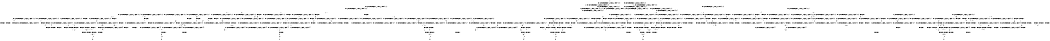 digraph BCG {
size = "7, 10.5";
center = TRUE;
node [shape = circle];
0 [peripheries = 2];
0 -> 1 [label = "EX !0 !ATOMIC_EXCH_BRANCH (1, +1, TRUE, +0, 2, TRUE) !{0, 1, 2}"];
0 -> 2 [label = "EX !2 !ATOMIC_EXCH_BRANCH (1, +0, FALSE, +0, 1, TRUE) !{0, 1, 2}"];
0 -> 3 [label = "EX !1 !ATOMIC_EXCH_BRANCH (1, +0, FALSE, +0, 1, TRUE) !{0, 1, 2}"];
0 -> 4 [label = "EX !0 !ATOMIC_EXCH_BRANCH (1, +1, TRUE, +0, 2, TRUE) !{0, 1, 2}"];
1 -> 5 [label = "EX !2 !ATOMIC_EXCH_BRANCH (1, +0, FALSE, +0, 1, FALSE) !{0, 1, 2}"];
1 -> 6 [label = "EX !1 !ATOMIC_EXCH_BRANCH (1, +0, FALSE, +0, 1, FALSE) !{0, 1, 2}"];
1 -> 7 [label = "TERMINATE !0"];
2 -> 2 [label = "EX !2 !ATOMIC_EXCH_BRANCH (1, +0, FALSE, +0, 1, TRUE) !{0, 1, 2}"];
2 -> 8 [label = "EX !0 !ATOMIC_EXCH_BRANCH (1, +1, TRUE, +0, 2, TRUE) !{0, 1, 2}"];
2 -> 9 [label = "EX !1 !ATOMIC_EXCH_BRANCH (1, +0, FALSE, +0, 1, TRUE) !{0, 1, 2}"];
2 -> 10 [label = "EX !0 !ATOMIC_EXCH_BRANCH (1, +1, TRUE, +0, 2, TRUE) !{0, 1, 2}"];
3 -> 3 [label = "EX !1 !ATOMIC_EXCH_BRANCH (1, +0, FALSE, +0, 1, TRUE) !{0, 1, 2}"];
3 -> 11 [label = "EX !0 !ATOMIC_EXCH_BRANCH (1, +1, TRUE, +0, 2, TRUE) !{0, 1, 2}"];
3 -> 9 [label = "EX !2 !ATOMIC_EXCH_BRANCH (1, +0, FALSE, +0, 1, TRUE) !{0, 1, 2}"];
3 -> 12 [label = "EX !0 !ATOMIC_EXCH_BRANCH (1, +1, TRUE, +0, 2, TRUE) !{0, 1, 2}"];
4 -> 13 [label = "EX !1 !ATOMIC_EXCH_BRANCH (1, +0, FALSE, +0, 1, FALSE) !{0, 1, 2}"];
4 -> 14 [label = "EX !2 !ATOMIC_EXCH_BRANCH (1, +0, FALSE, +0, 1, FALSE) !{0, 1, 2}"];
4 -> 15 [label = "EX !1 !ATOMIC_EXCH_BRANCH (1, +0, FALSE, +0, 1, FALSE) !{0, 1, 2}"];
4 -> 16 [label = "TERMINATE !0"];
5 -> 17 [label = "EX !1 !ATOMIC_EXCH_BRANCH (1, +0, FALSE, +0, 1, FALSE) !{0, 1, 2}"];
5 -> 18 [label = "TERMINATE !0"];
5 -> 19 [label = "TERMINATE !2"];
6 -> 17 [label = "EX !2 !ATOMIC_EXCH_BRANCH (1, +0, FALSE, +0, 1, FALSE) !{0, 1, 2}"];
6 -> 20 [label = "TERMINATE !0"];
6 -> 21 [label = "TERMINATE !1"];
7 -> 22 [label = "EX !2 !ATOMIC_EXCH_BRANCH (1, +0, FALSE, +0, 1, FALSE) !{1, 2}"];
7 -> 23 [label = "EX !1 !ATOMIC_EXCH_BRANCH (1, +0, FALSE, +0, 1, FALSE) !{1, 2}"];
7 -> 24 [label = "EX !1 !ATOMIC_EXCH_BRANCH (1, +0, FALSE, +0, 1, FALSE) !{1, 2}"];
8 -> 5 [label = "EX !2 !ATOMIC_EXCH_BRANCH (1, +0, FALSE, +0, 1, FALSE) !{0, 1, 2}"];
8 -> 25 [label = "EX !1 !ATOMIC_EXCH_BRANCH (1, +0, FALSE, +0, 1, FALSE) !{0, 1, 2}"];
8 -> 26 [label = "TERMINATE !0"];
9 -> 9 [label = "EX !1 !ATOMIC_EXCH_BRANCH (1, +0, FALSE, +0, 1, TRUE) !{0, 1, 2}"];
9 -> 9 [label = "EX !2 !ATOMIC_EXCH_BRANCH (1, +0, FALSE, +0, 1, TRUE) !{0, 1, 2}"];
9 -> 27 [label = "EX !0 !ATOMIC_EXCH_BRANCH (1, +1, TRUE, +0, 2, TRUE) !{0, 1, 2}"];
9 -> 28 [label = "EX !0 !ATOMIC_EXCH_BRANCH (1, +1, TRUE, +0, 2, TRUE) !{0, 1, 2}"];
10 -> 29 [label = "EX !1 !ATOMIC_EXCH_BRANCH (1, +0, FALSE, +0, 1, FALSE) !{0, 1, 2}"];
10 -> 14 [label = "EX !2 !ATOMIC_EXCH_BRANCH (1, +0, FALSE, +0, 1, FALSE) !{0, 1, 2}"];
10 -> 30 [label = "EX !1 !ATOMIC_EXCH_BRANCH (1, +0, FALSE, +0, 1, FALSE) !{0, 1, 2}"];
10 -> 31 [label = "TERMINATE !0"];
11 -> 6 [label = "EX !1 !ATOMIC_EXCH_BRANCH (1, +0, FALSE, +0, 1, FALSE) !{0, 1, 2}"];
11 -> 32 [label = "EX !2 !ATOMIC_EXCH_BRANCH (1, +0, FALSE, +0, 1, FALSE) !{0, 1, 2}"];
11 -> 33 [label = "TERMINATE !0"];
12 -> 13 [label = "EX !1 !ATOMIC_EXCH_BRANCH (1, +0, FALSE, +0, 1, FALSE) !{0, 1, 2}"];
12 -> 15 [label = "EX !1 !ATOMIC_EXCH_BRANCH (1, +0, FALSE, +0, 1, FALSE) !{0, 1, 2}"];
12 -> 34 [label = "EX !2 !ATOMIC_EXCH_BRANCH (1, +0, FALSE, +0, 1, FALSE) !{0, 1, 2}"];
12 -> 35 [label = "TERMINATE !0"];
13 -> 36 [label = "EX !2 !ATOMIC_EXCH_BRANCH (1, +0, FALSE, +0, 1, FALSE) !{0, 1, 2}"];
13 -> 37 [label = "EX !2 !ATOMIC_EXCH_BRANCH (1, +0, FALSE, +0, 1, FALSE) !{0, 1, 2}"];
13 -> 38 [label = "TERMINATE !0"];
13 -> 39 [label = "TERMINATE !1"];
14 -> 37 [label = "EX !1 !ATOMIC_EXCH_BRANCH (1, +0, FALSE, +0, 1, FALSE) !{0, 1, 2}"];
14 -> 40 [label = "EX !1 !ATOMIC_EXCH_BRANCH (1, +0, FALSE, +0, 1, FALSE) !{0, 1, 2}"];
14 -> 41 [label = "TERMINATE !0"];
14 -> 42 [label = "TERMINATE !2"];
15 -> 40 [label = "EX !2 !ATOMIC_EXCH_BRANCH (1, +0, FALSE, +0, 1, FALSE) !{0, 1, 2}"];
15 -> 43 [label = "TERMINATE !0"];
15 -> 44 [label = "TERMINATE !1"];
16 -> 45 [label = "EX !2 !ATOMIC_EXCH_BRANCH (1, +0, FALSE, +0, 1, FALSE) !{1, 2}"];
16 -> 46 [label = "EX !1 !ATOMIC_EXCH_BRANCH (1, +0, FALSE, +0, 1, FALSE) !{1, 2}"];
17 -> 47 [label = "TERMINATE !0"];
17 -> 48 [label = "TERMINATE !2"];
17 -> 49 [label = "TERMINATE !1"];
18 -> 50 [label = "EX !1 !ATOMIC_EXCH_BRANCH (1, +0, FALSE, +0, 1, FALSE) !{1, 2}"];
18 -> 51 [label = "TERMINATE !2"];
18 -> 52 [label = "EX !1 !ATOMIC_EXCH_BRANCH (1, +0, FALSE, +0, 1, FALSE) !{1, 2}"];
19 -> 53 [label = "EX !1 !ATOMIC_EXCH_BRANCH (1, +0, FALSE, +0, 1, FALSE) !{0, 1}"];
19 -> 51 [label = "TERMINATE !0"];
20 -> 50 [label = "EX !2 !ATOMIC_EXCH_BRANCH (1, +0, FALSE, +0, 1, FALSE) !{1, 2}"];
20 -> 54 [label = "TERMINATE !1"];
21 -> 55 [label = "EX !2 !ATOMIC_EXCH_BRANCH (1, +0, FALSE, +0, 1, FALSE) !{0, 2}"];
21 -> 54 [label = "TERMINATE !0"];
22 -> 50 [label = "EX !1 !ATOMIC_EXCH_BRANCH (1, +0, FALSE, +0, 1, FALSE) !{1, 2}"];
22 -> 51 [label = "TERMINATE !2"];
22 -> 52 [label = "EX !1 !ATOMIC_EXCH_BRANCH (1, +0, FALSE, +0, 1, FALSE) !{1, 2}"];
23 -> 50 [label = "EX !2 !ATOMIC_EXCH_BRANCH (1, +0, FALSE, +0, 1, FALSE) !{1, 2}"];
23 -> 54 [label = "TERMINATE !1"];
24 -> 56 [label = "EX !2 !ATOMIC_EXCH_BRANCH (1, +0, FALSE, +0, 1, FALSE) !{1, 2}"];
24 -> 52 [label = "EX !2 !ATOMIC_EXCH_BRANCH (1, +0, FALSE, +0, 1, FALSE) !{1, 2}"];
24 -> 57 [label = "TERMINATE !1"];
25 -> 17 [label = "EX !2 !ATOMIC_EXCH_BRANCH (1, +0, FALSE, +0, 1, FALSE) !{0, 1, 2}"];
25 -> 58 [label = "TERMINATE !0"];
25 -> 59 [label = "TERMINATE !1"];
26 -> 22 [label = "EX !2 !ATOMIC_EXCH_BRANCH (1, +0, FALSE, +0, 1, FALSE) !{1, 2}"];
26 -> 60 [label = "EX !1 !ATOMIC_EXCH_BRANCH (1, +0, FALSE, +0, 1, FALSE) !{1, 2}"];
26 -> 61 [label = "EX !1 !ATOMIC_EXCH_BRANCH (1, +0, FALSE, +0, 1, FALSE) !{1, 2}"];
27 -> 25 [label = "EX !1 !ATOMIC_EXCH_BRANCH (1, +0, FALSE, +0, 1, FALSE) !{0, 1, 2}"];
27 -> 32 [label = "EX !2 !ATOMIC_EXCH_BRANCH (1, +0, FALSE, +0, 1, FALSE) !{0, 1, 2}"];
27 -> 62 [label = "TERMINATE !0"];
28 -> 29 [label = "EX !1 !ATOMIC_EXCH_BRANCH (1, +0, FALSE, +0, 1, FALSE) !{0, 1, 2}"];
28 -> 30 [label = "EX !1 !ATOMIC_EXCH_BRANCH (1, +0, FALSE, +0, 1, FALSE) !{0, 1, 2}"];
28 -> 34 [label = "EX !2 !ATOMIC_EXCH_BRANCH (1, +0, FALSE, +0, 1, FALSE) !{0, 1, 2}"];
28 -> 63 [label = "TERMINATE !0"];
29 -> 36 [label = "EX !2 !ATOMIC_EXCH_BRANCH (1, +0, FALSE, +0, 1, FALSE) !{0, 1, 2}"];
29 -> 37 [label = "EX !2 !ATOMIC_EXCH_BRANCH (1, +0, FALSE, +0, 1, FALSE) !{0, 1, 2}"];
29 -> 64 [label = "TERMINATE !0"];
29 -> 65 [label = "TERMINATE !1"];
30 -> 40 [label = "EX !2 !ATOMIC_EXCH_BRANCH (1, +0, FALSE, +0, 1, FALSE) !{0, 1, 2}"];
30 -> 66 [label = "TERMINATE !0"];
30 -> 67 [label = "TERMINATE !1"];
31 -> 45 [label = "EX !2 !ATOMIC_EXCH_BRANCH (1, +0, FALSE, +0, 1, FALSE) !{1, 2}"];
31 -> 68 [label = "EX !1 !ATOMIC_EXCH_BRANCH (1, +0, FALSE, +0, 1, FALSE) !{1, 2}"];
32 -> 17 [label = "EX !1 !ATOMIC_EXCH_BRANCH (1, +0, FALSE, +0, 1, FALSE) !{0, 1, 2}"];
32 -> 69 [label = "TERMINATE !0"];
32 -> 70 [label = "TERMINATE !2"];
33 -> 23 [label = "EX !1 !ATOMIC_EXCH_BRANCH (1, +0, FALSE, +0, 1, FALSE) !{1, 2}"];
33 -> 71 [label = "EX !2 !ATOMIC_EXCH_BRANCH (1, +0, FALSE, +0, 1, FALSE) !{1, 2}"];
33 -> 24 [label = "EX !1 !ATOMIC_EXCH_BRANCH (1, +0, FALSE, +0, 1, FALSE) !{1, 2}"];
34 -> 37 [label = "EX !1 !ATOMIC_EXCH_BRANCH (1, +0, FALSE, +0, 1, FALSE) !{0, 1, 2}"];
34 -> 40 [label = "EX !1 !ATOMIC_EXCH_BRANCH (1, +0, FALSE, +0, 1, FALSE) !{0, 1, 2}"];
34 -> 72 [label = "TERMINATE !0"];
34 -> 73 [label = "TERMINATE !2"];
35 -> 46 [label = "EX !1 !ATOMIC_EXCH_BRANCH (1, +0, FALSE, +0, 1, FALSE) !{1, 2}"];
35 -> 74 [label = "EX !2 !ATOMIC_EXCH_BRANCH (1, +0, FALSE, +0, 1, FALSE) !{1, 2}"];
36 -> 75 [label = "TERMINATE !0"];
36 -> 76 [label = "TERMINATE !2"];
36 -> 77 [label = "TERMINATE !1"];
37 -> 78 [label = "TERMINATE !0"];
37 -> 79 [label = "TERMINATE !2"];
37 -> 80 [label = "TERMINATE !1"];
38 -> 81 [label = "EX !2 !ATOMIC_EXCH_BRANCH (1, +0, FALSE, +0, 1, FALSE) !{1, 2}"];
38 -> 82 [label = "TERMINATE !1"];
39 -> 83 [label = "EX !2 !ATOMIC_EXCH_BRANCH (1, +0, FALSE, +0, 1, FALSE) !{0, 2}"];
39 -> 82 [label = "TERMINATE !0"];
40 -> 84 [label = "TERMINATE !0"];
40 -> 85 [label = "TERMINATE !2"];
40 -> 86 [label = "TERMINATE !1"];
41 -> 87 [label = "EX !1 !ATOMIC_EXCH_BRANCH (1, +0, FALSE, +0, 1, FALSE) !{1, 2}"];
41 -> 88 [label = "TERMINATE !2"];
42 -> 89 [label = "EX !1 !ATOMIC_EXCH_BRANCH (1, +0, FALSE, +0, 1, FALSE) !{0, 1}"];
42 -> 88 [label = "TERMINATE !0"];
43 -> 87 [label = "EX !2 !ATOMIC_EXCH_BRANCH (1, +0, FALSE, +0, 1, FALSE) !{1, 2}"];
43 -> 90 [label = "TERMINATE !1"];
44 -> 91 [label = "EX !2 !ATOMIC_EXCH_BRANCH (1, +0, FALSE, +0, 1, FALSE) !{0, 2}"];
44 -> 90 [label = "TERMINATE !0"];
45 -> 87 [label = "EX !1 !ATOMIC_EXCH_BRANCH (1, +0, FALSE, +0, 1, FALSE) !{1, 2}"];
45 -> 88 [label = "TERMINATE !2"];
46 -> 87 [label = "EX !2 !ATOMIC_EXCH_BRANCH (1, +0, FALSE, +0, 1, FALSE) !{1, 2}"];
46 -> 90 [label = "TERMINATE !1"];
47 -> 92 [label = "TERMINATE !2"];
47 -> 93 [label = "TERMINATE !1"];
48 -> 92 [label = "TERMINATE !0"];
48 -> 94 [label = "TERMINATE !1"];
49 -> 93 [label = "TERMINATE !0"];
49 -> 94 [label = "TERMINATE !2"];
50 -> 92 [label = "TERMINATE !2"];
50 -> 93 [label = "TERMINATE !1"];
51 -> 95 [label = "EX !1 !ATOMIC_EXCH_BRANCH (1, +0, FALSE, +0, 1, FALSE) !{1}"];
51 -> 96 [label = "EX !1 !ATOMIC_EXCH_BRANCH (1, +0, FALSE, +0, 1, FALSE) !{1}"];
52 -> 97 [label = "TERMINATE !2"];
52 -> 98 [label = "TERMINATE !1"];
53 -> 92 [label = "TERMINATE !0"];
53 -> 94 [label = "TERMINATE !1"];
54 -> 99 [label = "EX !2 !ATOMIC_EXCH_BRANCH (1, +0, FALSE, +0, 1, FALSE) !{2}"];
54 -> 100 [label = "EX !2 !ATOMIC_EXCH_BRANCH (1, +0, FALSE, +0, 1, FALSE) !{2}"];
55 -> 93 [label = "TERMINATE !0"];
55 -> 94 [label = "TERMINATE !2"];
56 -> 101 [label = "TERMINATE !2"];
56 -> 102 [label = "TERMINATE !1"];
57 -> 103 [label = "EX !2 !ATOMIC_EXCH_BRANCH (1, +0, FALSE, +0, 1, FALSE) !{2}"];
58 -> 50 [label = "EX !2 !ATOMIC_EXCH_BRANCH (1, +0, FALSE, +0, 1, FALSE) !{1, 2}"];
58 -> 104 [label = "TERMINATE !1"];
59 -> 55 [label = "EX !2 !ATOMIC_EXCH_BRANCH (1, +0, FALSE, +0, 1, FALSE) !{0, 2}"];
59 -> 104 [label = "TERMINATE !0"];
60 -> 50 [label = "EX !2 !ATOMIC_EXCH_BRANCH (1, +0, FALSE, +0, 1, FALSE) !{1, 2}"];
60 -> 104 [label = "TERMINATE !1"];
61 -> 56 [label = "EX !2 !ATOMIC_EXCH_BRANCH (1, +0, FALSE, +0, 1, FALSE) !{1, 2}"];
61 -> 52 [label = "EX !2 !ATOMIC_EXCH_BRANCH (1, +0, FALSE, +0, 1, FALSE) !{1, 2}"];
61 -> 105 [label = "TERMINATE !1"];
62 -> 60 [label = "EX !1 !ATOMIC_EXCH_BRANCH (1, +0, FALSE, +0, 1, FALSE) !{1, 2}"];
62 -> 71 [label = "EX !2 !ATOMIC_EXCH_BRANCH (1, +0, FALSE, +0, 1, FALSE) !{1, 2}"];
62 -> 61 [label = "EX !1 !ATOMIC_EXCH_BRANCH (1, +0, FALSE, +0, 1, FALSE) !{1, 2}"];
63 -> 68 [label = "EX !1 !ATOMIC_EXCH_BRANCH (1, +0, FALSE, +0, 1, FALSE) !{1, 2}"];
63 -> 74 [label = "EX !2 !ATOMIC_EXCH_BRANCH (1, +0, FALSE, +0, 1, FALSE) !{1, 2}"];
64 -> 81 [label = "EX !2 !ATOMIC_EXCH_BRANCH (1, +0, FALSE, +0, 1, FALSE) !{1, 2}"];
64 -> 106 [label = "TERMINATE !1"];
65 -> 83 [label = "EX !2 !ATOMIC_EXCH_BRANCH (1, +0, FALSE, +0, 1, FALSE) !{0, 2}"];
65 -> 106 [label = "TERMINATE !0"];
66 -> 87 [label = "EX !2 !ATOMIC_EXCH_BRANCH (1, +0, FALSE, +0, 1, FALSE) !{1, 2}"];
66 -> 107 [label = "TERMINATE !1"];
67 -> 91 [label = "EX !2 !ATOMIC_EXCH_BRANCH (1, +0, FALSE, +0, 1, FALSE) !{0, 2}"];
67 -> 107 [label = "TERMINATE !0"];
68 -> 87 [label = "EX !2 !ATOMIC_EXCH_BRANCH (1, +0, FALSE, +0, 1, FALSE) !{1, 2}"];
68 -> 107 [label = "TERMINATE !1"];
69 -> 50 [label = "EX !1 !ATOMIC_EXCH_BRANCH (1, +0, FALSE, +0, 1, FALSE) !{1, 2}"];
69 -> 108 [label = "TERMINATE !2"];
69 -> 52 [label = "EX !1 !ATOMIC_EXCH_BRANCH (1, +0, FALSE, +0, 1, FALSE) !{1, 2}"];
70 -> 53 [label = "EX !1 !ATOMIC_EXCH_BRANCH (1, +0, FALSE, +0, 1, FALSE) !{0, 1}"];
70 -> 108 [label = "TERMINATE !0"];
71 -> 50 [label = "EX !1 !ATOMIC_EXCH_BRANCH (1, +0, FALSE, +0, 1, FALSE) !{1, 2}"];
71 -> 108 [label = "TERMINATE !2"];
71 -> 52 [label = "EX !1 !ATOMIC_EXCH_BRANCH (1, +0, FALSE, +0, 1, FALSE) !{1, 2}"];
72 -> 87 [label = "EX !1 !ATOMIC_EXCH_BRANCH (1, +0, FALSE, +0, 1, FALSE) !{1, 2}"];
72 -> 109 [label = "TERMINATE !2"];
73 -> 89 [label = "EX !1 !ATOMIC_EXCH_BRANCH (1, +0, FALSE, +0, 1, FALSE) !{0, 1}"];
73 -> 109 [label = "TERMINATE !0"];
74 -> 87 [label = "EX !1 !ATOMIC_EXCH_BRANCH (1, +0, FALSE, +0, 1, FALSE) !{1, 2}"];
74 -> 109 [label = "TERMINATE !2"];
75 -> 110 [label = "TERMINATE !2"];
75 -> 111 [label = "TERMINATE !1"];
76 -> 110 [label = "TERMINATE !0"];
76 -> 112 [label = "TERMINATE !1"];
77 -> 111 [label = "TERMINATE !0"];
77 -> 112 [label = "TERMINATE !2"];
78 -> 113 [label = "TERMINATE !2"];
78 -> 114 [label = "TERMINATE !1"];
79 -> 113 [label = "TERMINATE !0"];
79 -> 115 [label = "TERMINATE !1"];
80 -> 114 [label = "TERMINATE !0"];
80 -> 115 [label = "TERMINATE !2"];
81 -> 113 [label = "TERMINATE !2"];
81 -> 114 [label = "TERMINATE !1"];
82 -> 116 [label = "EX !2 !ATOMIC_EXCH_BRANCH (1, +0, FALSE, +0, 1, FALSE) !{2}"];
83 -> 114 [label = "TERMINATE !0"];
83 -> 115 [label = "TERMINATE !2"];
84 -> 117 [label = "TERMINATE !2"];
84 -> 118 [label = "TERMINATE !1"];
85 -> 117 [label = "TERMINATE !0"];
85 -> 119 [label = "TERMINATE !1"];
86 -> 118 [label = "TERMINATE !0"];
86 -> 119 [label = "TERMINATE !2"];
87 -> 117 [label = "TERMINATE !2"];
87 -> 118 [label = "TERMINATE !1"];
88 -> 120 [label = "EX !1 !ATOMIC_EXCH_BRANCH (1, +0, FALSE, +0, 1, FALSE) !{1}"];
89 -> 117 [label = "TERMINATE !0"];
89 -> 119 [label = "TERMINATE !1"];
90 -> 121 [label = "EX !2 !ATOMIC_EXCH_BRANCH (1, +0, FALSE, +0, 1, FALSE) !{2}"];
91 -> 118 [label = "TERMINATE !0"];
91 -> 119 [label = "TERMINATE !2"];
92 -> 122 [label = "TERMINATE !1"];
93 -> 122 [label = "TERMINATE !2"];
94 -> 122 [label = "TERMINATE !0"];
95 -> 122 [label = "TERMINATE !1"];
96 -> 123 [label = "TERMINATE !1"];
97 -> 124 [label = "TERMINATE !1"];
98 -> 124 [label = "TERMINATE !2"];
99 -> 122 [label = "TERMINATE !2"];
100 -> 125 [label = "TERMINATE !2"];
101 -> 126 [label = "TERMINATE !1"];
102 -> 126 [label = "TERMINATE !2"];
103 -> 124 [label = "TERMINATE !2"];
104 -> 99 [label = "EX !2 !ATOMIC_EXCH_BRANCH (1, +0, FALSE, +0, 1, FALSE) !{2}"];
104 -> 100 [label = "EX !2 !ATOMIC_EXCH_BRANCH (1, +0, FALSE, +0, 1, FALSE) !{2}"];
105 -> 103 [label = "EX !2 !ATOMIC_EXCH_BRANCH (1, +0, FALSE, +0, 1, FALSE) !{2}"];
106 -> 116 [label = "EX !2 !ATOMIC_EXCH_BRANCH (1, +0, FALSE, +0, 1, FALSE) !{2}"];
107 -> 121 [label = "EX !2 !ATOMIC_EXCH_BRANCH (1, +0, FALSE, +0, 1, FALSE) !{2}"];
108 -> 95 [label = "EX !1 !ATOMIC_EXCH_BRANCH (1, +0, FALSE, +0, 1, FALSE) !{1}"];
108 -> 96 [label = "EX !1 !ATOMIC_EXCH_BRANCH (1, +0, FALSE, +0, 1, FALSE) !{1}"];
109 -> 120 [label = "EX !1 !ATOMIC_EXCH_BRANCH (1, +0, FALSE, +0, 1, FALSE) !{1}"];
110 -> 127 [label = "TERMINATE !1"];
111 -> 127 [label = "TERMINATE !2"];
112 -> 127 [label = "TERMINATE !0"];
113 -> 128 [label = "TERMINATE !1"];
114 -> 128 [label = "TERMINATE !2"];
115 -> 128 [label = "TERMINATE !0"];
116 -> 128 [label = "TERMINATE !2"];
117 -> 129 [label = "TERMINATE !1"];
118 -> 129 [label = "TERMINATE !2"];
119 -> 129 [label = "TERMINATE !0"];
120 -> 129 [label = "TERMINATE !1"];
121 -> 129 [label = "TERMINATE !2"];
122 -> 130 [label = "exit"];
123 -> 131 [label = "exit"];
124 -> 132 [label = "exit"];
125 -> 133 [label = "exit"];
126 -> 134 [label = "exit"];
127 -> 135 [label = "exit"];
128 -> 136 [label = "exit"];
129 -> 137 [label = "exit"];
}
